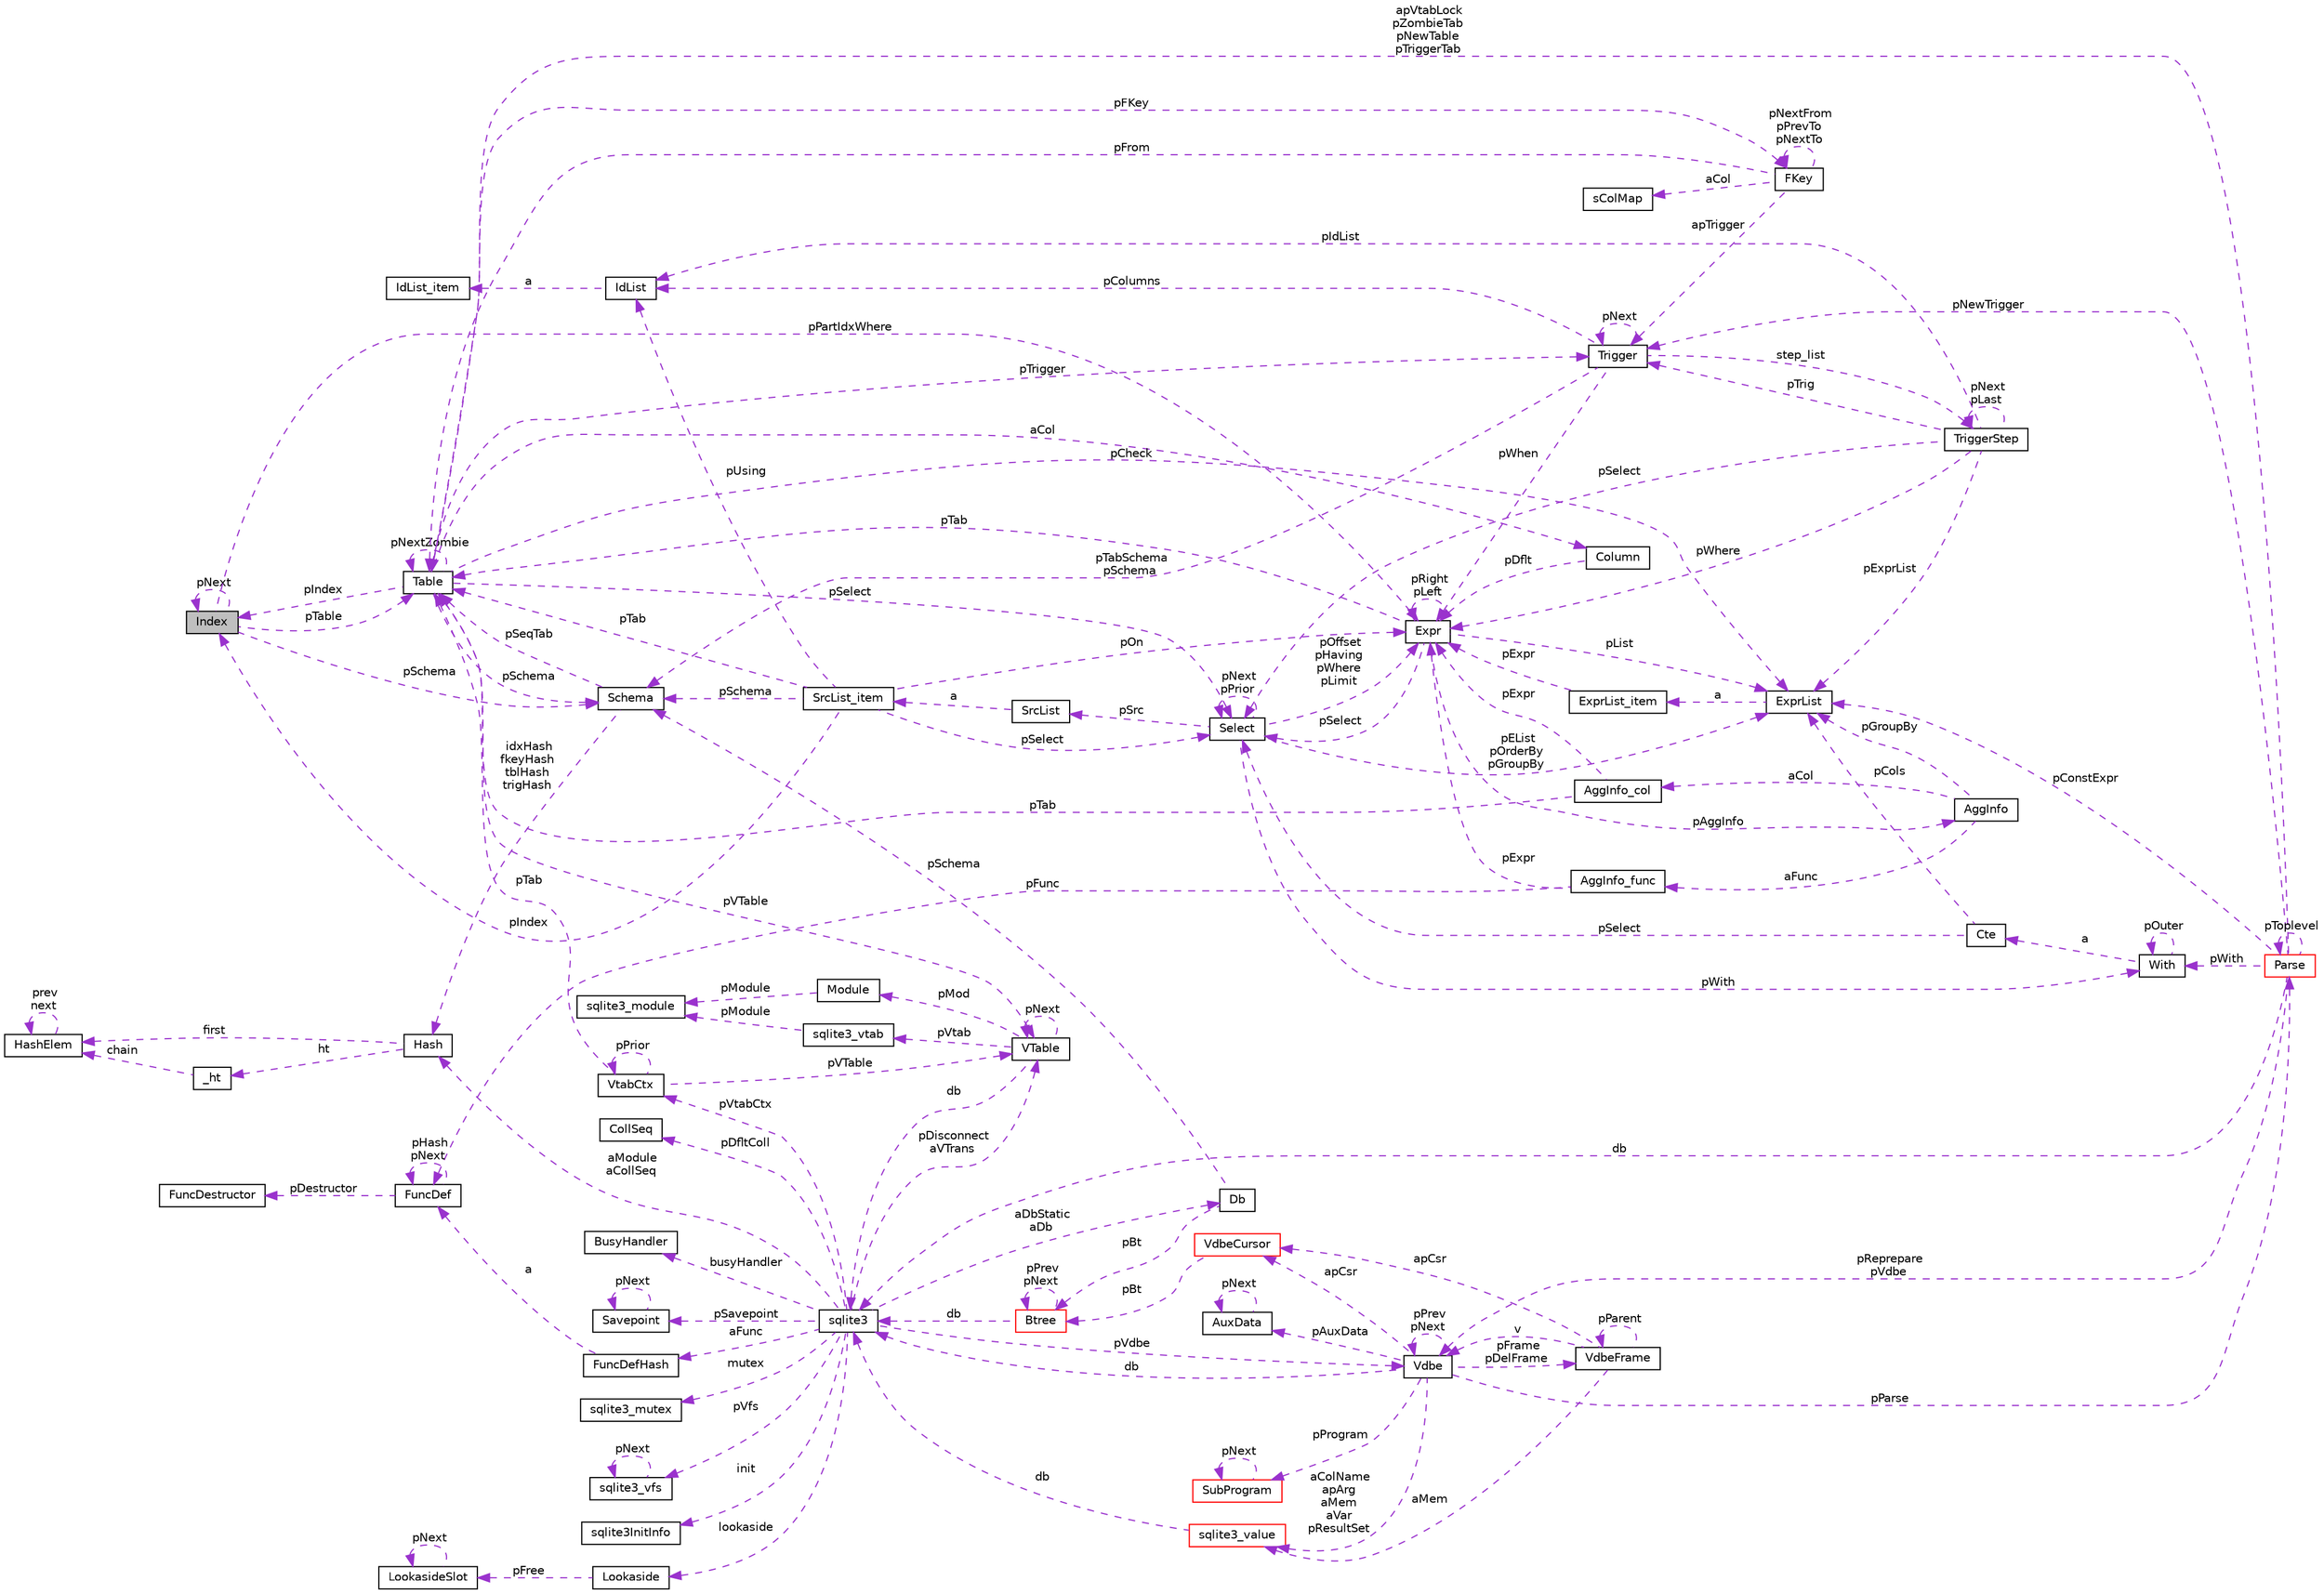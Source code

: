 digraph "Index"
{
  edge [fontname="Helvetica",fontsize="10",labelfontname="Helvetica",labelfontsize="10"];
  node [fontname="Helvetica",fontsize="10",shape=record];
  rankdir="LR";
  Node1 [label="Index",height=0.2,width=0.4,color="black", fillcolor="grey75", style="filled", fontcolor="black"];
  Node2 -> Node1 [dir="back",color="darkorchid3",fontsize="10",style="dashed",label=" pSchema" ];
  Node2 [label="Schema",height=0.2,width=0.4,color="black", fillcolor="white", style="filled",URL="$struct_schema.html"];
  Node3 -> Node2 [dir="back",color="darkorchid3",fontsize="10",style="dashed",label=" pSeqTab" ];
  Node3 [label="Table",height=0.2,width=0.4,color="black", fillcolor="white", style="filled",URL="$struct_table.html"];
  Node2 -> Node3 [dir="back",color="darkorchid3",fontsize="10",style="dashed",label=" pSchema" ];
  Node4 -> Node3 [dir="back",color="darkorchid3",fontsize="10",style="dashed",label=" aCol" ];
  Node4 [label="Column",height=0.2,width=0.4,color="black", fillcolor="white", style="filled",URL="$struct_column.html"];
  Node5 -> Node4 [dir="back",color="darkorchid3",fontsize="10",style="dashed",label=" pDflt" ];
  Node5 [label="Expr",height=0.2,width=0.4,color="black", fillcolor="white", style="filled",URL="$struct_expr.html"];
  Node6 -> Node5 [dir="back",color="darkorchid3",fontsize="10",style="dashed",label=" pAggInfo" ];
  Node6 [label="AggInfo",height=0.2,width=0.4,color="black", fillcolor="white", style="filled",URL="$struct_agg_info.html"];
  Node7 -> Node6 [dir="back",color="darkorchid3",fontsize="10",style="dashed",label=" aCol" ];
  Node7 [label="AggInfo_col",height=0.2,width=0.4,color="black", fillcolor="white", style="filled",URL="$struct_agg_info_1_1_agg_info__col.html"];
  Node5 -> Node7 [dir="back",color="darkorchid3",fontsize="10",style="dashed",label=" pExpr" ];
  Node3 -> Node7 [dir="back",color="darkorchid3",fontsize="10",style="dashed",label=" pTab" ];
  Node8 -> Node6 [dir="back",color="darkorchid3",fontsize="10",style="dashed",label=" aFunc" ];
  Node8 [label="AggInfo_func",height=0.2,width=0.4,color="black", fillcolor="white", style="filled",URL="$struct_agg_info_1_1_agg_info__func.html"];
  Node5 -> Node8 [dir="back",color="darkorchid3",fontsize="10",style="dashed",label=" pExpr" ];
  Node9 -> Node8 [dir="back",color="darkorchid3",fontsize="10",style="dashed",label=" pFunc" ];
  Node9 [label="FuncDef",height=0.2,width=0.4,color="black", fillcolor="white", style="filled",URL="$struct_func_def.html"];
  Node10 -> Node9 [dir="back",color="darkorchid3",fontsize="10",style="dashed",label=" pDestructor" ];
  Node10 [label="FuncDestructor",height=0.2,width=0.4,color="black", fillcolor="white", style="filled",URL="$struct_func_destructor.html"];
  Node9 -> Node9 [dir="back",color="darkorchid3",fontsize="10",style="dashed",label=" pHash\npNext" ];
  Node11 -> Node6 [dir="back",color="darkorchid3",fontsize="10",style="dashed",label=" pGroupBy" ];
  Node11 [label="ExprList",height=0.2,width=0.4,color="black", fillcolor="white", style="filled",URL="$struct_expr_list.html"];
  Node12 -> Node11 [dir="back",color="darkorchid3",fontsize="10",style="dashed",label=" a" ];
  Node12 [label="ExprList_item",height=0.2,width=0.4,color="black", fillcolor="white", style="filled",URL="$struct_expr_list_1_1_expr_list__item.html"];
  Node5 -> Node12 [dir="back",color="darkorchid3",fontsize="10",style="dashed",label=" pExpr" ];
  Node5 -> Node5 [dir="back",color="darkorchid3",fontsize="10",style="dashed",label=" pRight\npLeft" ];
  Node3 -> Node5 [dir="back",color="darkorchid3",fontsize="10",style="dashed",label=" pTab" ];
  Node13 -> Node5 [dir="back",color="darkorchid3",fontsize="10",style="dashed",label=" pSelect" ];
  Node13 [label="Select",height=0.2,width=0.4,color="black", fillcolor="white", style="filled",URL="$struct_select.html"];
  Node5 -> Node13 [dir="back",color="darkorchid3",fontsize="10",style="dashed",label=" pOffset\npHaving\npWhere\npLimit" ];
  Node14 -> Node13 [dir="back",color="darkorchid3",fontsize="10",style="dashed",label=" pWith" ];
  Node14 [label="With",height=0.2,width=0.4,color="black", fillcolor="white", style="filled",URL="$struct_with.html"];
  Node15 -> Node14 [dir="back",color="darkorchid3",fontsize="10",style="dashed",label=" a" ];
  Node15 [label="Cte",height=0.2,width=0.4,color="black", fillcolor="white", style="filled",URL="$struct_with_1_1_cte.html"];
  Node13 -> Node15 [dir="back",color="darkorchid3",fontsize="10",style="dashed",label=" pSelect" ];
  Node11 -> Node15 [dir="back",color="darkorchid3",fontsize="10",style="dashed",label=" pCols" ];
  Node14 -> Node14 [dir="back",color="darkorchid3",fontsize="10",style="dashed",label=" pOuter" ];
  Node13 -> Node13 [dir="back",color="darkorchid3",fontsize="10",style="dashed",label=" pNext\npPrior" ];
  Node16 -> Node13 [dir="back",color="darkorchid3",fontsize="10",style="dashed",label=" pSrc" ];
  Node16 [label="SrcList",height=0.2,width=0.4,color="black", fillcolor="white", style="filled",URL="$struct_src_list.html"];
  Node17 -> Node16 [dir="back",color="darkorchid3",fontsize="10",style="dashed",label=" a" ];
  Node17 [label="SrcList_item",height=0.2,width=0.4,color="black", fillcolor="white", style="filled",URL="$struct_src_list_1_1_src_list__item.html"];
  Node2 -> Node17 [dir="back",color="darkorchid3",fontsize="10",style="dashed",label=" pSchema" ];
  Node5 -> Node17 [dir="back",color="darkorchid3",fontsize="10",style="dashed",label=" pOn" ];
  Node18 -> Node17 [dir="back",color="darkorchid3",fontsize="10",style="dashed",label=" pUsing" ];
  Node18 [label="IdList",height=0.2,width=0.4,color="black", fillcolor="white", style="filled",URL="$struct_id_list.html"];
  Node19 -> Node18 [dir="back",color="darkorchid3",fontsize="10",style="dashed",label=" a" ];
  Node19 [label="IdList_item",height=0.2,width=0.4,color="black", fillcolor="white", style="filled",URL="$struct_id_list_1_1_id_list__item.html"];
  Node3 -> Node17 [dir="back",color="darkorchid3",fontsize="10",style="dashed",label=" pTab" ];
  Node13 -> Node17 [dir="back",color="darkorchid3",fontsize="10",style="dashed",label=" pSelect" ];
  Node1 -> Node17 [dir="back",color="darkorchid3",fontsize="10",style="dashed",label=" pIndex" ];
  Node11 -> Node13 [dir="back",color="darkorchid3",fontsize="10",style="dashed",label=" pEList\npOrderBy\npGroupBy" ];
  Node11 -> Node5 [dir="back",color="darkorchid3",fontsize="10",style="dashed",label=" pList" ];
  Node20 -> Node3 [dir="back",color="darkorchid3",fontsize="10",style="dashed",label=" pFKey" ];
  Node20 [label="FKey",height=0.2,width=0.4,color="black", fillcolor="white", style="filled",URL="$struct_f_key.html"];
  Node21 -> Node20 [dir="back",color="darkorchid3",fontsize="10",style="dashed",label=" aCol" ];
  Node21 [label="sColMap",height=0.2,width=0.4,color="black", fillcolor="white", style="filled",URL="$struct_f_key_1_1s_col_map.html"];
  Node20 -> Node20 [dir="back",color="darkorchid3",fontsize="10",style="dashed",label=" pNextFrom\npPrevTo\npNextTo" ];
  Node3 -> Node20 [dir="back",color="darkorchid3",fontsize="10",style="dashed",label=" pFrom" ];
  Node22 -> Node20 [dir="back",color="darkorchid3",fontsize="10",style="dashed",label=" apTrigger" ];
  Node22 [label="Trigger",height=0.2,width=0.4,color="black", fillcolor="white", style="filled",URL="$struct_trigger.html"];
  Node23 -> Node22 [dir="back",color="darkorchid3",fontsize="10",style="dashed",label=" step_list" ];
  Node23 [label="TriggerStep",height=0.2,width=0.4,color="black", fillcolor="white", style="filled",URL="$struct_trigger_step.html"];
  Node23 -> Node23 [dir="back",color="darkorchid3",fontsize="10",style="dashed",label=" pNext\npLast" ];
  Node5 -> Node23 [dir="back",color="darkorchid3",fontsize="10",style="dashed",label=" pWhere" ];
  Node18 -> Node23 [dir="back",color="darkorchid3",fontsize="10",style="dashed",label=" pIdList" ];
  Node13 -> Node23 [dir="back",color="darkorchid3",fontsize="10",style="dashed",label=" pSelect" ];
  Node22 -> Node23 [dir="back",color="darkorchid3",fontsize="10",style="dashed",label=" pTrig" ];
  Node11 -> Node23 [dir="back",color="darkorchid3",fontsize="10",style="dashed",label=" pExprList" ];
  Node2 -> Node22 [dir="back",color="darkorchid3",fontsize="10",style="dashed",label=" pTabSchema\npSchema" ];
  Node5 -> Node22 [dir="back",color="darkorchid3",fontsize="10",style="dashed",label=" pWhen" ];
  Node18 -> Node22 [dir="back",color="darkorchid3",fontsize="10",style="dashed",label=" pColumns" ];
  Node22 -> Node22 [dir="back",color="darkorchid3",fontsize="10",style="dashed",label=" pNext" ];
  Node24 -> Node3 [dir="back",color="darkorchid3",fontsize="10",style="dashed",label=" pVTable" ];
  Node24 [label="VTable",height=0.2,width=0.4,color="black", fillcolor="white", style="filled",URL="$struct_v_table.html"];
  Node25 -> Node24 [dir="back",color="darkorchid3",fontsize="10",style="dashed",label=" db" ];
  Node25 [label="sqlite3",height=0.2,width=0.4,color="black", fillcolor="white", style="filled",URL="$structsqlite3.html"];
  Node26 -> Node25 [dir="back",color="darkorchid3",fontsize="10",style="dashed",label=" pVdbe" ];
  Node26 [label="Vdbe",height=0.2,width=0.4,color="black", fillcolor="white", style="filled",URL="$struct_vdbe.html"];
  Node26 -> Node26 [dir="back",color="darkorchid3",fontsize="10",style="dashed",label=" pPrev\npNext" ];
  Node27 -> Node26 [dir="back",color="darkorchid3",fontsize="10",style="dashed",label=" aColName\napArg\naMem\naVar\npResultSet" ];
  Node27 [label="sqlite3_value",height=0.2,width=0.4,color="red", fillcolor="white", style="filled",URL="$struct_mem.html"];
  Node25 -> Node27 [dir="back",color="darkorchid3",fontsize="10",style="dashed",label=" db" ];
  Node25 -> Node26 [dir="back",color="darkorchid3",fontsize="10",style="dashed",label=" db" ];
  Node28 -> Node26 [dir="back",color="darkorchid3",fontsize="10",style="dashed",label=" pFrame\npDelFrame" ];
  Node28 [label="VdbeFrame",height=0.2,width=0.4,color="black", fillcolor="white", style="filled",URL="$struct_vdbe_frame.html"];
  Node27 -> Node28 [dir="back",color="darkorchid3",fontsize="10",style="dashed",label=" aMem" ];
  Node26 -> Node28 [dir="back",color="darkorchid3",fontsize="10",style="dashed",label=" v" ];
  Node28 -> Node28 [dir="back",color="darkorchid3",fontsize="10",style="dashed",label=" pParent" ];
  Node29 -> Node28 [dir="back",color="darkorchid3",fontsize="10",style="dashed",label=" apCsr" ];
  Node29 [label="VdbeCursor",height=0.2,width=0.4,color="red", fillcolor="white", style="filled",URL="$struct_vdbe_cursor.html"];
  Node30 -> Node29 [dir="back",color="darkorchid3",fontsize="10",style="dashed",label=" pBt" ];
  Node30 [label="Btree",height=0.2,width=0.4,color="red", fillcolor="white", style="filled",URL="$struct_btree.html"];
  Node25 -> Node30 [dir="back",color="darkorchid3",fontsize="10",style="dashed",label=" db" ];
  Node30 -> Node30 [dir="back",color="darkorchid3",fontsize="10",style="dashed",label=" pPrev\npNext" ];
  Node31 -> Node26 [dir="back",color="darkorchid3",fontsize="10",style="dashed",label=" pAuxData" ];
  Node31 [label="AuxData",height=0.2,width=0.4,color="black", fillcolor="white", style="filled",URL="$struct_aux_data.html"];
  Node31 -> Node31 [dir="back",color="darkorchid3",fontsize="10",style="dashed",label=" pNext" ];
  Node32 -> Node26 [dir="back",color="darkorchid3",fontsize="10",style="dashed",label=" pProgram" ];
  Node32 [label="SubProgram",height=0.2,width=0.4,color="red", fillcolor="white", style="filled",URL="$struct_sub_program.html"];
  Node32 -> Node32 [dir="back",color="darkorchid3",fontsize="10",style="dashed",label=" pNext" ];
  Node29 -> Node26 [dir="back",color="darkorchid3",fontsize="10",style="dashed",label=" apCsr" ];
  Node33 -> Node26 [dir="back",color="darkorchid3",fontsize="10",style="dashed",label=" pParse" ];
  Node33 [label="Parse",height=0.2,width=0.4,color="red", fillcolor="white", style="filled",URL="$struct_parse.html"];
  Node26 -> Node33 [dir="back",color="darkorchid3",fontsize="10",style="dashed",label=" pReprepare\npVdbe" ];
  Node25 -> Node33 [dir="back",color="darkorchid3",fontsize="10",style="dashed",label=" db" ];
  Node14 -> Node33 [dir="back",color="darkorchid3",fontsize="10",style="dashed",label=" pWith" ];
  Node3 -> Node33 [dir="back",color="darkorchid3",fontsize="10",style="dashed",label=" apVtabLock\npZombieTab\npNewTable\npTriggerTab" ];
  Node22 -> Node33 [dir="back",color="darkorchid3",fontsize="10",style="dashed",label=" pNewTrigger" ];
  Node11 -> Node33 [dir="back",color="darkorchid3",fontsize="10",style="dashed",label=" pConstExpr" ];
  Node33 -> Node33 [dir="back",color="darkorchid3",fontsize="10",style="dashed",label=" pToplevel" ];
  Node34 -> Node25 [dir="back",color="darkorchid3",fontsize="10",style="dashed",label=" pSavepoint" ];
  Node34 [label="Savepoint",height=0.2,width=0.4,color="black", fillcolor="white", style="filled",URL="$struct_savepoint.html"];
  Node34 -> Node34 [dir="back",color="darkorchid3",fontsize="10",style="dashed",label=" pNext" ];
  Node35 -> Node25 [dir="back",color="darkorchid3",fontsize="10",style="dashed",label=" aFunc" ];
  Node35 [label="FuncDefHash",height=0.2,width=0.4,color="black", fillcolor="white", style="filled",URL="$struct_func_def_hash.html"];
  Node9 -> Node35 [dir="back",color="darkorchid3",fontsize="10",style="dashed",label=" a" ];
  Node36 -> Node25 [dir="back",color="darkorchid3",fontsize="10",style="dashed",label=" lookaside" ];
  Node36 [label="Lookaside",height=0.2,width=0.4,color="black", fillcolor="white", style="filled",URL="$struct_lookaside.html"];
  Node37 -> Node36 [dir="back",color="darkorchid3",fontsize="10",style="dashed",label=" pFree" ];
  Node37 [label="LookasideSlot",height=0.2,width=0.4,color="black", fillcolor="white", style="filled",URL="$struct_lookaside_slot.html"];
  Node37 -> Node37 [dir="back",color="darkorchid3",fontsize="10",style="dashed",label=" pNext" ];
  Node38 -> Node25 [dir="back",color="darkorchid3",fontsize="10",style="dashed",label=" mutex" ];
  Node38 [label="sqlite3_mutex",height=0.2,width=0.4,color="black", fillcolor="white", style="filled",URL="$structsqlite3__mutex.html"];
  Node39 -> Node25 [dir="back",color="darkorchid3",fontsize="10",style="dashed",label=" pVfs" ];
  Node39 [label="sqlite3_vfs",height=0.2,width=0.4,color="black", fillcolor="white", style="filled",URL="$structsqlite3__vfs.html"];
  Node39 -> Node39 [dir="back",color="darkorchid3",fontsize="10",style="dashed",label=" pNext" ];
  Node40 -> Node25 [dir="back",color="darkorchid3",fontsize="10",style="dashed",label=" init" ];
  Node40 [label="sqlite3InitInfo",height=0.2,width=0.4,color="black", fillcolor="white", style="filled",URL="$structsqlite3_1_1sqlite3_init_info.html"];
  Node41 -> Node25 [dir="back",color="darkorchid3",fontsize="10",style="dashed",label=" busyHandler" ];
  Node41 [label="BusyHandler",height=0.2,width=0.4,color="black", fillcolor="white", style="filled",URL="$struct_busy_handler.html"];
  Node42 -> Node25 [dir="back",color="darkorchid3",fontsize="10",style="dashed",label=" pVtabCtx" ];
  Node42 [label="VtabCtx",height=0.2,width=0.4,color="black", fillcolor="white", style="filled",URL="$struct_vtab_ctx.html"];
  Node42 -> Node42 [dir="back",color="darkorchid3",fontsize="10",style="dashed",label=" pPrior" ];
  Node24 -> Node42 [dir="back",color="darkorchid3",fontsize="10",style="dashed",label=" pVTable" ];
  Node3 -> Node42 [dir="back",color="darkorchid3",fontsize="10",style="dashed",label=" pTab" ];
  Node43 -> Node25 [dir="back",color="darkorchid3",fontsize="10",style="dashed",label=" pDfltColl" ];
  Node43 [label="CollSeq",height=0.2,width=0.4,color="black", fillcolor="white", style="filled",URL="$struct_coll_seq.html"];
  Node24 -> Node25 [dir="back",color="darkorchid3",fontsize="10",style="dashed",label=" pDisconnect\naVTrans" ];
  Node44 -> Node25 [dir="back",color="darkorchid3",fontsize="10",style="dashed",label=" aDbStatic\naDb" ];
  Node44 [label="Db",height=0.2,width=0.4,color="black", fillcolor="white", style="filled",URL="$struct_db.html"];
  Node2 -> Node44 [dir="back",color="darkorchid3",fontsize="10",style="dashed",label=" pSchema" ];
  Node30 -> Node44 [dir="back",color="darkorchid3",fontsize="10",style="dashed",label=" pBt" ];
  Node45 -> Node25 [dir="back",color="darkorchid3",fontsize="10",style="dashed",label=" aModule\naCollSeq" ];
  Node45 [label="Hash",height=0.2,width=0.4,color="black", fillcolor="white", style="filled",URL="$struct_hash.html"];
  Node46 -> Node45 [dir="back",color="darkorchid3",fontsize="10",style="dashed",label=" ht" ];
  Node46 [label="_ht",height=0.2,width=0.4,color="black", fillcolor="white", style="filled",URL="$struct_hash_1_1__ht.html"];
  Node47 -> Node46 [dir="back",color="darkorchid3",fontsize="10",style="dashed",label=" chain" ];
  Node47 [label="HashElem",height=0.2,width=0.4,color="black", fillcolor="white", style="filled",URL="$struct_hash_elem.html"];
  Node47 -> Node47 [dir="back",color="darkorchid3",fontsize="10",style="dashed",label=" prev\nnext" ];
  Node47 -> Node45 [dir="back",color="darkorchid3",fontsize="10",style="dashed",label=" first" ];
  Node24 -> Node24 [dir="back",color="darkorchid3",fontsize="10",style="dashed",label=" pNext" ];
  Node48 -> Node24 [dir="back",color="darkorchid3",fontsize="10",style="dashed",label=" pMod" ];
  Node48 [label="Module",height=0.2,width=0.4,color="black", fillcolor="white", style="filled",URL="$struct_module.html"];
  Node49 -> Node48 [dir="back",color="darkorchid3",fontsize="10",style="dashed",label=" pModule" ];
  Node49 [label="sqlite3_module",height=0.2,width=0.4,color="black", fillcolor="white", style="filled",URL="$structsqlite3__module.html"];
  Node50 -> Node24 [dir="back",color="darkorchid3",fontsize="10",style="dashed",label=" pVtab" ];
  Node50 [label="sqlite3_vtab",height=0.2,width=0.4,color="black", fillcolor="white", style="filled",URL="$structsqlite3__vtab.html"];
  Node49 -> Node50 [dir="back",color="darkorchid3",fontsize="10",style="dashed",label=" pModule" ];
  Node3 -> Node3 [dir="back",color="darkorchid3",fontsize="10",style="dashed",label=" pNextZombie" ];
  Node22 -> Node3 [dir="back",color="darkorchid3",fontsize="10",style="dashed",label=" pTrigger" ];
  Node13 -> Node3 [dir="back",color="darkorchid3",fontsize="10",style="dashed",label=" pSelect" ];
  Node11 -> Node3 [dir="back",color="darkorchid3",fontsize="10",style="dashed",label=" pCheck" ];
  Node1 -> Node3 [dir="back",color="darkorchid3",fontsize="10",style="dashed",label=" pIndex" ];
  Node45 -> Node2 [dir="back",color="darkorchid3",fontsize="10",style="dashed",label=" idxHash\nfkeyHash\ntblHash\ntrigHash" ];
  Node5 -> Node1 [dir="back",color="darkorchid3",fontsize="10",style="dashed",label=" pPartIdxWhere" ];
  Node3 -> Node1 [dir="back",color="darkorchid3",fontsize="10",style="dashed",label=" pTable" ];
  Node1 -> Node1 [dir="back",color="darkorchid3",fontsize="10",style="dashed",label=" pNext" ];
}
